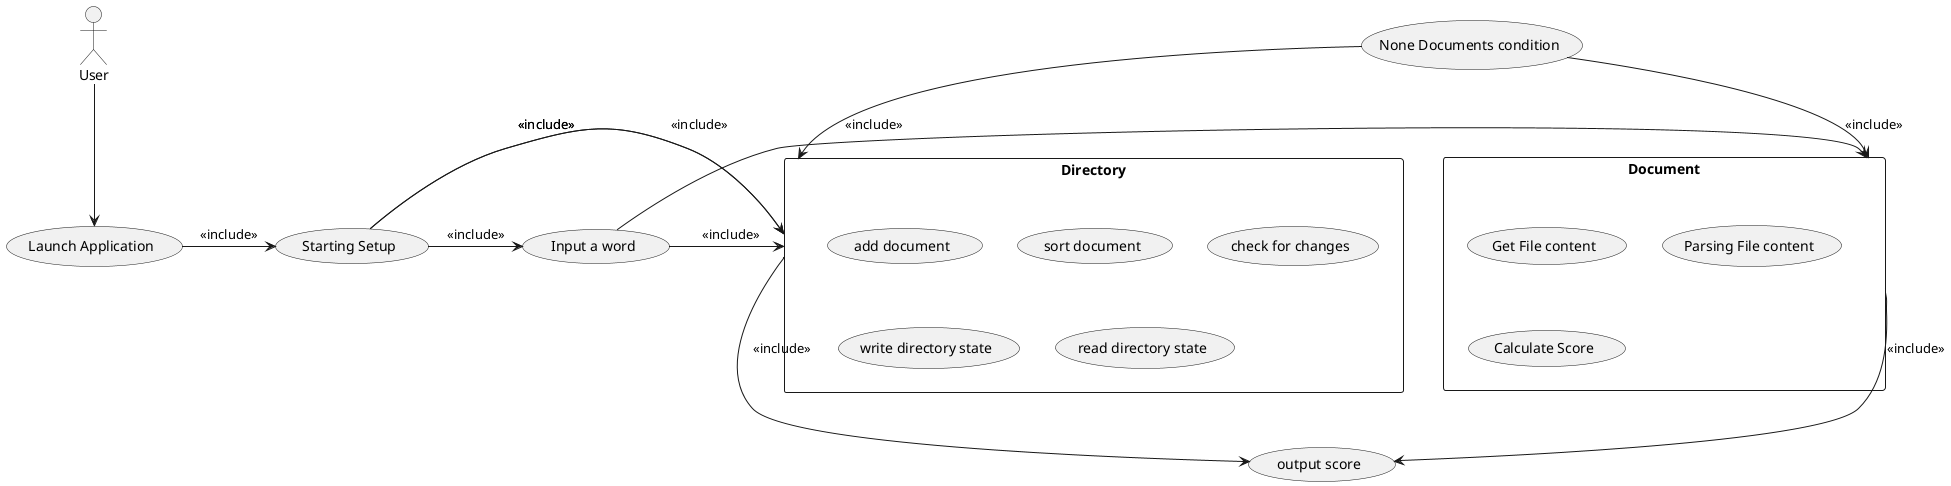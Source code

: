 @startuml
:User: as User
(Launch Application) as launch
(Starting Setup) as startSetup
(Input a word) as input
(None Documents condition) as docex
(output score) as out



rectangle Directory{
(add document) as add
(sort document) as sort
(check for changes) as check
(write directory state) as write
(read directory state) as read
}
rectangle Document{
(Get File content) as getfile
(Parsing File content) as parse
(Calculate Score) as calc
}




User-->launch
launch->startSetup : <<include>>
startSetup->Directory : <<include>>
startSetup->Directory : <<include>>
startSetup->input : <<include>>
input->Directory : <<include>>
input->Document : <<include>>
docex-->Document : <<include>>
docex-->Directory : <<include>>
Directory--->out : <<include>>
Document--->out : <<include>>

@enduml